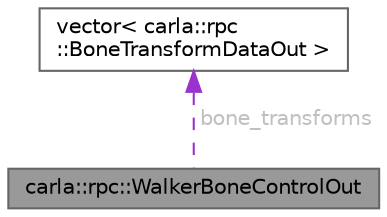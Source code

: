 digraph "carla::rpc::WalkerBoneControlOut"
{
 // INTERACTIVE_SVG=YES
 // LATEX_PDF_SIZE
  bgcolor="transparent";
  edge [fontname=Helvetica,fontsize=10,labelfontname=Helvetica,labelfontsize=10];
  node [fontname=Helvetica,fontsize=10,shape=box,height=0.2,width=0.4];
  Node1 [id="Node000001",label="carla::rpc::WalkerBoneControlOut",height=0.2,width=0.4,color="gray40", fillcolor="grey60", style="filled", fontcolor="black",tooltip=" "];
  Node2 -> Node1 [id="edge1_Node000001_Node000002",dir="back",color="darkorchid3",style="dashed",tooltip=" ",label=" bone_transforms",fontcolor="grey" ];
  Node2 [id="Node000002",label="vector\< carla::rpc\l::BoneTransformDataOut \>",height=0.2,width=0.4,color="gray40", fillcolor="white", style="filled",tooltip=" "];
}

